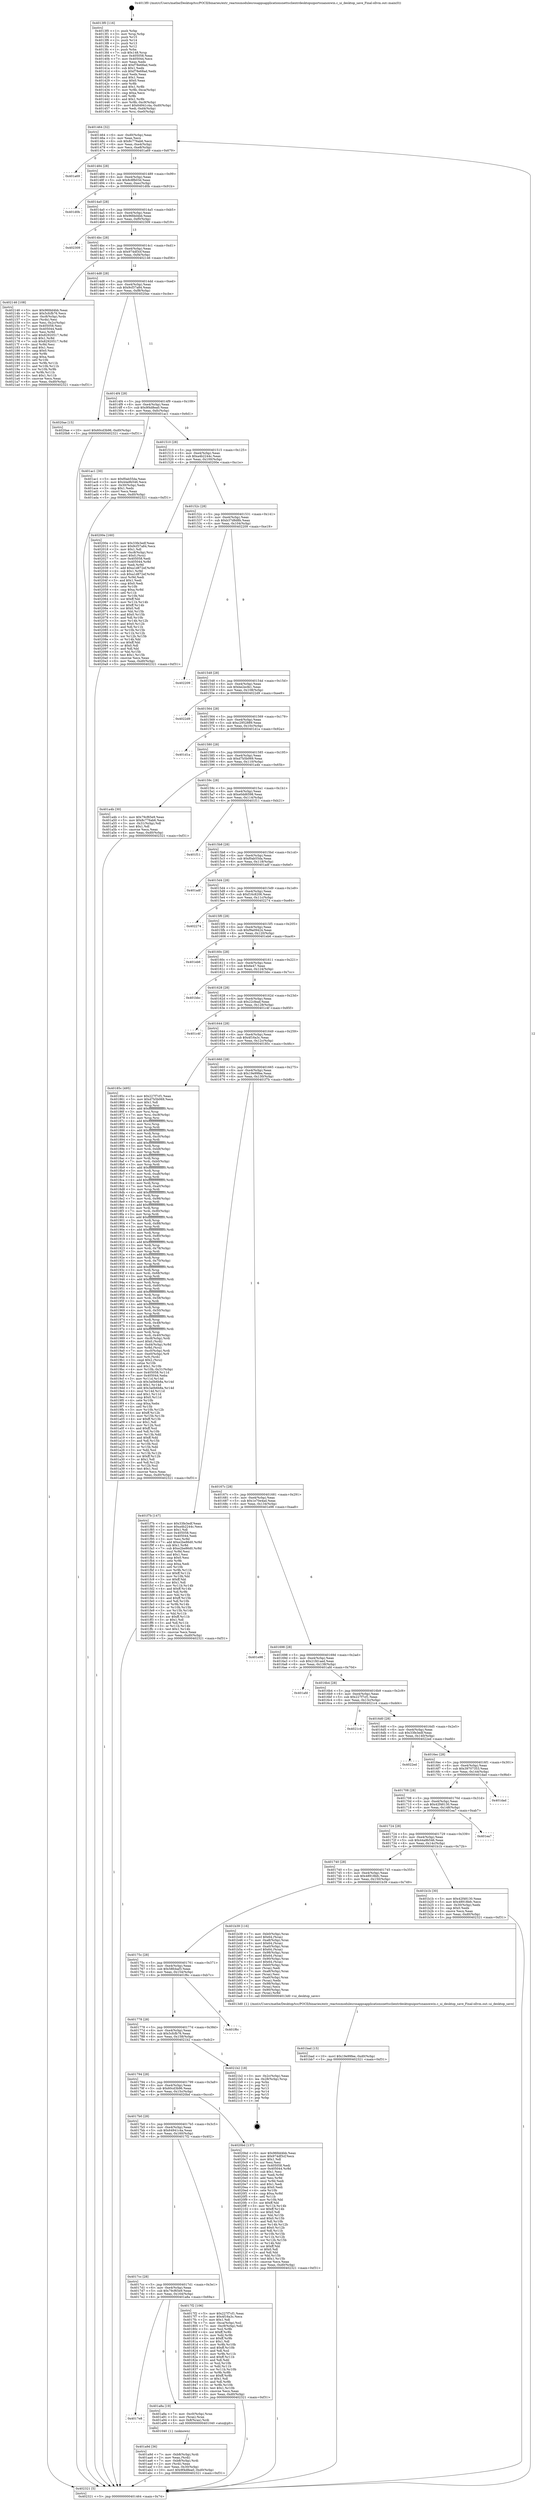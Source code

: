 digraph "0x4013f0" {
  label = "0x4013f0 (/mnt/c/Users/mathe/Desktop/tcc/POCII/binaries/extr_reactosmodulesrosappsapplicationsnettsclientrdesktopuiportsnanoxwin.c_ui_desktop_save_Final-ollvm.out::main(0))"
  labelloc = "t"
  node[shape=record]

  Entry [label="",width=0.3,height=0.3,shape=circle,fillcolor=black,style=filled]
  "0x401464" [label="{
     0x401464 [32]\l
     | [instrs]\l
     &nbsp;&nbsp;0x401464 \<+6\>: mov -0xd0(%rbp),%eax\l
     &nbsp;&nbsp;0x40146a \<+2\>: mov %eax,%ecx\l
     &nbsp;&nbsp;0x40146c \<+6\>: sub $0x8c776ab6,%ecx\l
     &nbsp;&nbsp;0x401472 \<+6\>: mov %eax,-0xe4(%rbp)\l
     &nbsp;&nbsp;0x401478 \<+6\>: mov %ecx,-0xe8(%rbp)\l
     &nbsp;&nbsp;0x40147e \<+6\>: je 0000000000401a69 \<main+0x679\>\l
  }"]
  "0x401a69" [label="{
     0x401a69\l
  }", style=dashed]
  "0x401484" [label="{
     0x401484 [28]\l
     | [instrs]\l
     &nbsp;&nbsp;0x401484 \<+5\>: jmp 0000000000401489 \<main+0x99\>\l
     &nbsp;&nbsp;0x401489 \<+6\>: mov -0xe4(%rbp),%eax\l
     &nbsp;&nbsp;0x40148f \<+5\>: sub $0x8c8fb03d,%eax\l
     &nbsp;&nbsp;0x401494 \<+6\>: mov %eax,-0xec(%rbp)\l
     &nbsp;&nbsp;0x40149a \<+6\>: je 0000000000401d0b \<main+0x91b\>\l
  }"]
  Exit [label="",width=0.3,height=0.3,shape=circle,fillcolor=black,style=filled,peripheries=2]
  "0x401d0b" [label="{
     0x401d0b\l
  }", style=dashed]
  "0x4014a0" [label="{
     0x4014a0 [28]\l
     | [instrs]\l
     &nbsp;&nbsp;0x4014a0 \<+5\>: jmp 00000000004014a5 \<main+0xb5\>\l
     &nbsp;&nbsp;0x4014a5 \<+6\>: mov -0xe4(%rbp),%eax\l
     &nbsp;&nbsp;0x4014ab \<+5\>: sub $0x96fdd4bb,%eax\l
     &nbsp;&nbsp;0x4014b0 \<+6\>: mov %eax,-0xf0(%rbp)\l
     &nbsp;&nbsp;0x4014b6 \<+6\>: je 0000000000402309 \<main+0xf19\>\l
  }"]
  "0x401bad" [label="{
     0x401bad [15]\l
     | [instrs]\l
     &nbsp;&nbsp;0x401bad \<+10\>: movl $0x19e99fee,-0xd0(%rbp)\l
     &nbsp;&nbsp;0x401bb7 \<+5\>: jmp 0000000000402321 \<main+0xf31\>\l
  }"]
  "0x402309" [label="{
     0x402309\l
  }", style=dashed]
  "0x4014bc" [label="{
     0x4014bc [28]\l
     | [instrs]\l
     &nbsp;&nbsp;0x4014bc \<+5\>: jmp 00000000004014c1 \<main+0xd1\>\l
     &nbsp;&nbsp;0x4014c1 \<+6\>: mov -0xe4(%rbp),%eax\l
     &nbsp;&nbsp;0x4014c7 \<+5\>: sub $0x974df3cf,%eax\l
     &nbsp;&nbsp;0x4014cc \<+6\>: mov %eax,-0xf4(%rbp)\l
     &nbsp;&nbsp;0x4014d2 \<+6\>: je 0000000000402146 \<main+0xd56\>\l
  }"]
  "0x401a9d" [label="{
     0x401a9d [36]\l
     | [instrs]\l
     &nbsp;&nbsp;0x401a9d \<+7\>: mov -0xb8(%rbp),%rdi\l
     &nbsp;&nbsp;0x401aa4 \<+2\>: mov %eax,(%rdi)\l
     &nbsp;&nbsp;0x401aa6 \<+7\>: mov -0xb8(%rbp),%rdi\l
     &nbsp;&nbsp;0x401aad \<+2\>: mov (%rdi),%eax\l
     &nbsp;&nbsp;0x401aaf \<+3\>: mov %eax,-0x30(%rbp)\l
     &nbsp;&nbsp;0x401ab2 \<+10\>: movl $0x9f4d8ea0,-0xd0(%rbp)\l
     &nbsp;&nbsp;0x401abc \<+5\>: jmp 0000000000402321 \<main+0xf31\>\l
  }"]
  "0x402146" [label="{
     0x402146 [108]\l
     | [instrs]\l
     &nbsp;&nbsp;0x402146 \<+5\>: mov $0x96fdd4bb,%eax\l
     &nbsp;&nbsp;0x40214b \<+5\>: mov $0x5cfcfb76,%ecx\l
     &nbsp;&nbsp;0x402150 \<+7\>: mov -0xc8(%rbp),%rdx\l
     &nbsp;&nbsp;0x402157 \<+2\>: mov (%rdx),%esi\l
     &nbsp;&nbsp;0x402159 \<+3\>: mov %esi,-0x2c(%rbp)\l
     &nbsp;&nbsp;0x40215c \<+7\>: mov 0x405058,%esi\l
     &nbsp;&nbsp;0x402163 \<+7\>: mov 0x405044,%edi\l
     &nbsp;&nbsp;0x40216a \<+3\>: mov %esi,%r8d\l
     &nbsp;&nbsp;0x40216d \<+7\>: add $0x82920517,%r8d\l
     &nbsp;&nbsp;0x402174 \<+4\>: sub $0x1,%r8d\l
     &nbsp;&nbsp;0x402178 \<+7\>: sub $0x82920517,%r8d\l
     &nbsp;&nbsp;0x40217f \<+4\>: imul %r8d,%esi\l
     &nbsp;&nbsp;0x402183 \<+3\>: and $0x1,%esi\l
     &nbsp;&nbsp;0x402186 \<+3\>: cmp $0x0,%esi\l
     &nbsp;&nbsp;0x402189 \<+4\>: sete %r9b\l
     &nbsp;&nbsp;0x40218d \<+3\>: cmp $0xa,%edi\l
     &nbsp;&nbsp;0x402190 \<+4\>: setl %r10b\l
     &nbsp;&nbsp;0x402194 \<+3\>: mov %r9b,%r11b\l
     &nbsp;&nbsp;0x402197 \<+3\>: and %r10b,%r11b\l
     &nbsp;&nbsp;0x40219a \<+3\>: xor %r10b,%r9b\l
     &nbsp;&nbsp;0x40219d \<+3\>: or %r9b,%r11b\l
     &nbsp;&nbsp;0x4021a0 \<+4\>: test $0x1,%r11b\l
     &nbsp;&nbsp;0x4021a4 \<+3\>: cmovne %ecx,%eax\l
     &nbsp;&nbsp;0x4021a7 \<+6\>: mov %eax,-0xd0(%rbp)\l
     &nbsp;&nbsp;0x4021ad \<+5\>: jmp 0000000000402321 \<main+0xf31\>\l
  }"]
  "0x4014d8" [label="{
     0x4014d8 [28]\l
     | [instrs]\l
     &nbsp;&nbsp;0x4014d8 \<+5\>: jmp 00000000004014dd \<main+0xed\>\l
     &nbsp;&nbsp;0x4014dd \<+6\>: mov -0xe4(%rbp),%eax\l
     &nbsp;&nbsp;0x4014e3 \<+5\>: sub $0x9cf37a84,%eax\l
     &nbsp;&nbsp;0x4014e8 \<+6\>: mov %eax,-0xf8(%rbp)\l
     &nbsp;&nbsp;0x4014ee \<+6\>: je 00000000004020ae \<main+0xcbe\>\l
  }"]
  "0x4017e8" [label="{
     0x4017e8\l
  }", style=dashed]
  "0x4020ae" [label="{
     0x4020ae [15]\l
     | [instrs]\l
     &nbsp;&nbsp;0x4020ae \<+10\>: movl $0x60cd3b96,-0xd0(%rbp)\l
     &nbsp;&nbsp;0x4020b8 \<+5\>: jmp 0000000000402321 \<main+0xf31\>\l
  }"]
  "0x4014f4" [label="{
     0x4014f4 [28]\l
     | [instrs]\l
     &nbsp;&nbsp;0x4014f4 \<+5\>: jmp 00000000004014f9 \<main+0x109\>\l
     &nbsp;&nbsp;0x4014f9 \<+6\>: mov -0xe4(%rbp),%eax\l
     &nbsp;&nbsp;0x4014ff \<+5\>: sub $0x9f4d8ea0,%eax\l
     &nbsp;&nbsp;0x401504 \<+6\>: mov %eax,-0xfc(%rbp)\l
     &nbsp;&nbsp;0x40150a \<+6\>: je 0000000000401ac1 \<main+0x6d1\>\l
  }"]
  "0x401a8a" [label="{
     0x401a8a [19]\l
     | [instrs]\l
     &nbsp;&nbsp;0x401a8a \<+7\>: mov -0xc0(%rbp),%rax\l
     &nbsp;&nbsp;0x401a91 \<+3\>: mov (%rax),%rax\l
     &nbsp;&nbsp;0x401a94 \<+4\>: mov 0x8(%rax),%rdi\l
     &nbsp;&nbsp;0x401a98 \<+5\>: call 0000000000401040 \<atoi@plt\>\l
     | [calls]\l
     &nbsp;&nbsp;0x401040 \{1\} (unknown)\l
  }"]
  "0x401ac1" [label="{
     0x401ac1 [30]\l
     | [instrs]\l
     &nbsp;&nbsp;0x401ac1 \<+5\>: mov $0xf0ab55da,%eax\l
     &nbsp;&nbsp;0x401ac6 \<+5\>: mov $0x44a9b546,%ecx\l
     &nbsp;&nbsp;0x401acb \<+3\>: mov -0x30(%rbp),%edx\l
     &nbsp;&nbsp;0x401ace \<+3\>: cmp $0x1,%edx\l
     &nbsp;&nbsp;0x401ad1 \<+3\>: cmovl %ecx,%eax\l
     &nbsp;&nbsp;0x401ad4 \<+6\>: mov %eax,-0xd0(%rbp)\l
     &nbsp;&nbsp;0x401ada \<+5\>: jmp 0000000000402321 \<main+0xf31\>\l
  }"]
  "0x401510" [label="{
     0x401510 [28]\l
     | [instrs]\l
     &nbsp;&nbsp;0x401510 \<+5\>: jmp 0000000000401515 \<main+0x125\>\l
     &nbsp;&nbsp;0x401515 \<+6\>: mov -0xe4(%rbp),%eax\l
     &nbsp;&nbsp;0x40151b \<+5\>: sub $0xa4b2244c,%eax\l
     &nbsp;&nbsp;0x401520 \<+6\>: mov %eax,-0x100(%rbp)\l
     &nbsp;&nbsp;0x401526 \<+6\>: je 000000000040200e \<main+0xc1e\>\l
  }"]
  "0x4013f0" [label="{
     0x4013f0 [116]\l
     | [instrs]\l
     &nbsp;&nbsp;0x4013f0 \<+1\>: push %rbp\l
     &nbsp;&nbsp;0x4013f1 \<+3\>: mov %rsp,%rbp\l
     &nbsp;&nbsp;0x4013f4 \<+2\>: push %r15\l
     &nbsp;&nbsp;0x4013f6 \<+2\>: push %r14\l
     &nbsp;&nbsp;0x4013f8 \<+2\>: push %r13\l
     &nbsp;&nbsp;0x4013fa \<+2\>: push %r12\l
     &nbsp;&nbsp;0x4013fc \<+1\>: push %rbx\l
     &nbsp;&nbsp;0x4013fd \<+7\>: sub $0x148,%rsp\l
     &nbsp;&nbsp;0x401404 \<+7\>: mov 0x405058,%eax\l
     &nbsp;&nbsp;0x40140b \<+7\>: mov 0x405044,%ecx\l
     &nbsp;&nbsp;0x401412 \<+2\>: mov %eax,%edx\l
     &nbsp;&nbsp;0x401414 \<+6\>: add $0xf78e68ad,%edx\l
     &nbsp;&nbsp;0x40141a \<+3\>: sub $0x1,%edx\l
     &nbsp;&nbsp;0x40141d \<+6\>: sub $0xf78e68ad,%edx\l
     &nbsp;&nbsp;0x401423 \<+3\>: imul %edx,%eax\l
     &nbsp;&nbsp;0x401426 \<+3\>: and $0x1,%eax\l
     &nbsp;&nbsp;0x401429 \<+3\>: cmp $0x0,%eax\l
     &nbsp;&nbsp;0x40142c \<+4\>: sete %r8b\l
     &nbsp;&nbsp;0x401430 \<+4\>: and $0x1,%r8b\l
     &nbsp;&nbsp;0x401434 \<+7\>: mov %r8b,-0xca(%rbp)\l
     &nbsp;&nbsp;0x40143b \<+3\>: cmp $0xa,%ecx\l
     &nbsp;&nbsp;0x40143e \<+4\>: setl %r8b\l
     &nbsp;&nbsp;0x401442 \<+4\>: and $0x1,%r8b\l
     &nbsp;&nbsp;0x401446 \<+7\>: mov %r8b,-0xc9(%rbp)\l
     &nbsp;&nbsp;0x40144d \<+10\>: movl $0x64941c4a,-0xd0(%rbp)\l
     &nbsp;&nbsp;0x401457 \<+6\>: mov %edi,-0xd4(%rbp)\l
     &nbsp;&nbsp;0x40145d \<+7\>: mov %rsi,-0xe0(%rbp)\l
  }"]
  "0x40200e" [label="{
     0x40200e [160]\l
     | [instrs]\l
     &nbsp;&nbsp;0x40200e \<+5\>: mov $0x33fe3edf,%eax\l
     &nbsp;&nbsp;0x402013 \<+5\>: mov $0x9cf37a84,%ecx\l
     &nbsp;&nbsp;0x402018 \<+2\>: mov $0x1,%dl\l
     &nbsp;&nbsp;0x40201a \<+7\>: mov -0xc8(%rbp),%rsi\l
     &nbsp;&nbsp;0x402021 \<+6\>: movl $0x0,(%rsi)\l
     &nbsp;&nbsp;0x402027 \<+7\>: mov 0x405058,%edi\l
     &nbsp;&nbsp;0x40202e \<+8\>: mov 0x405044,%r8d\l
     &nbsp;&nbsp;0x402036 \<+3\>: mov %edi,%r9d\l
     &nbsp;&nbsp;0x402039 \<+7\>: add $0xa1d872ef,%r9d\l
     &nbsp;&nbsp;0x402040 \<+4\>: sub $0x1,%r9d\l
     &nbsp;&nbsp;0x402044 \<+7\>: sub $0xa1d872ef,%r9d\l
     &nbsp;&nbsp;0x40204b \<+4\>: imul %r9d,%edi\l
     &nbsp;&nbsp;0x40204f \<+3\>: and $0x1,%edi\l
     &nbsp;&nbsp;0x402052 \<+3\>: cmp $0x0,%edi\l
     &nbsp;&nbsp;0x402055 \<+4\>: sete %r10b\l
     &nbsp;&nbsp;0x402059 \<+4\>: cmp $0xa,%r8d\l
     &nbsp;&nbsp;0x40205d \<+4\>: setl %r11b\l
     &nbsp;&nbsp;0x402061 \<+3\>: mov %r10b,%bl\l
     &nbsp;&nbsp;0x402064 \<+3\>: xor $0xff,%bl\l
     &nbsp;&nbsp;0x402067 \<+3\>: mov %r11b,%r14b\l
     &nbsp;&nbsp;0x40206a \<+4\>: xor $0xff,%r14b\l
     &nbsp;&nbsp;0x40206e \<+3\>: xor $0x0,%dl\l
     &nbsp;&nbsp;0x402071 \<+3\>: mov %bl,%r15b\l
     &nbsp;&nbsp;0x402074 \<+4\>: and $0x0,%r15b\l
     &nbsp;&nbsp;0x402078 \<+3\>: and %dl,%r10b\l
     &nbsp;&nbsp;0x40207b \<+3\>: mov %r14b,%r12b\l
     &nbsp;&nbsp;0x40207e \<+4\>: and $0x0,%r12b\l
     &nbsp;&nbsp;0x402082 \<+3\>: and %dl,%r11b\l
     &nbsp;&nbsp;0x402085 \<+3\>: or %r10b,%r15b\l
     &nbsp;&nbsp;0x402088 \<+3\>: or %r11b,%r12b\l
     &nbsp;&nbsp;0x40208b \<+3\>: xor %r12b,%r15b\l
     &nbsp;&nbsp;0x40208e \<+3\>: or %r14b,%bl\l
     &nbsp;&nbsp;0x402091 \<+3\>: xor $0xff,%bl\l
     &nbsp;&nbsp;0x402094 \<+3\>: or $0x0,%dl\l
     &nbsp;&nbsp;0x402097 \<+2\>: and %dl,%bl\l
     &nbsp;&nbsp;0x402099 \<+3\>: or %bl,%r15b\l
     &nbsp;&nbsp;0x40209c \<+4\>: test $0x1,%r15b\l
     &nbsp;&nbsp;0x4020a0 \<+3\>: cmovne %ecx,%eax\l
     &nbsp;&nbsp;0x4020a3 \<+6\>: mov %eax,-0xd0(%rbp)\l
     &nbsp;&nbsp;0x4020a9 \<+5\>: jmp 0000000000402321 \<main+0xf31\>\l
  }"]
  "0x40152c" [label="{
     0x40152c [28]\l
     | [instrs]\l
     &nbsp;&nbsp;0x40152c \<+5\>: jmp 0000000000401531 \<main+0x141\>\l
     &nbsp;&nbsp;0x401531 \<+6\>: mov -0xe4(%rbp),%eax\l
     &nbsp;&nbsp;0x401537 \<+5\>: sub $0xb37d8d8b,%eax\l
     &nbsp;&nbsp;0x40153c \<+6\>: mov %eax,-0x104(%rbp)\l
     &nbsp;&nbsp;0x401542 \<+6\>: je 0000000000402209 \<main+0xe19\>\l
  }"]
  "0x402321" [label="{
     0x402321 [5]\l
     | [instrs]\l
     &nbsp;&nbsp;0x402321 \<+5\>: jmp 0000000000401464 \<main+0x74\>\l
  }"]
  "0x402209" [label="{
     0x402209\l
  }", style=dashed]
  "0x401548" [label="{
     0x401548 [28]\l
     | [instrs]\l
     &nbsp;&nbsp;0x401548 \<+5\>: jmp 000000000040154d \<main+0x15d\>\l
     &nbsp;&nbsp;0x40154d \<+6\>: mov -0xe4(%rbp),%eax\l
     &nbsp;&nbsp;0x401553 \<+5\>: sub $0xbe2ecfe1,%eax\l
     &nbsp;&nbsp;0x401558 \<+6\>: mov %eax,-0x108(%rbp)\l
     &nbsp;&nbsp;0x40155e \<+6\>: je 00000000004022d9 \<main+0xee9\>\l
  }"]
  "0x4017cc" [label="{
     0x4017cc [28]\l
     | [instrs]\l
     &nbsp;&nbsp;0x4017cc \<+5\>: jmp 00000000004017d1 \<main+0x3e1\>\l
     &nbsp;&nbsp;0x4017d1 \<+6\>: mov -0xe4(%rbp),%eax\l
     &nbsp;&nbsp;0x4017d7 \<+5\>: sub $0x79cf65e9,%eax\l
     &nbsp;&nbsp;0x4017dc \<+6\>: mov %eax,-0x164(%rbp)\l
     &nbsp;&nbsp;0x4017e2 \<+6\>: je 0000000000401a8a \<main+0x69a\>\l
  }"]
  "0x4022d9" [label="{
     0x4022d9\l
  }", style=dashed]
  "0x401564" [label="{
     0x401564 [28]\l
     | [instrs]\l
     &nbsp;&nbsp;0x401564 \<+5\>: jmp 0000000000401569 \<main+0x179\>\l
     &nbsp;&nbsp;0x401569 \<+6\>: mov -0xe4(%rbp),%eax\l
     &nbsp;&nbsp;0x40156f \<+5\>: sub $0xc2952889,%eax\l
     &nbsp;&nbsp;0x401574 \<+6\>: mov %eax,-0x10c(%rbp)\l
     &nbsp;&nbsp;0x40157a \<+6\>: je 0000000000401d1a \<main+0x92a\>\l
  }"]
  "0x4017f2" [label="{
     0x4017f2 [106]\l
     | [instrs]\l
     &nbsp;&nbsp;0x4017f2 \<+5\>: mov $0x227f7cf1,%eax\l
     &nbsp;&nbsp;0x4017f7 \<+5\>: mov $0x4f16a3c,%ecx\l
     &nbsp;&nbsp;0x4017fc \<+2\>: mov $0x1,%dl\l
     &nbsp;&nbsp;0x4017fe \<+7\>: mov -0xca(%rbp),%sil\l
     &nbsp;&nbsp;0x401805 \<+7\>: mov -0xc9(%rbp),%dil\l
     &nbsp;&nbsp;0x40180c \<+3\>: mov %sil,%r8b\l
     &nbsp;&nbsp;0x40180f \<+4\>: xor $0xff,%r8b\l
     &nbsp;&nbsp;0x401813 \<+3\>: mov %dil,%r9b\l
     &nbsp;&nbsp;0x401816 \<+4\>: xor $0xff,%r9b\l
     &nbsp;&nbsp;0x40181a \<+3\>: xor $0x1,%dl\l
     &nbsp;&nbsp;0x40181d \<+3\>: mov %r8b,%r10b\l
     &nbsp;&nbsp;0x401820 \<+4\>: and $0xff,%r10b\l
     &nbsp;&nbsp;0x401824 \<+3\>: and %dl,%sil\l
     &nbsp;&nbsp;0x401827 \<+3\>: mov %r9b,%r11b\l
     &nbsp;&nbsp;0x40182a \<+4\>: and $0xff,%r11b\l
     &nbsp;&nbsp;0x40182e \<+3\>: and %dl,%dil\l
     &nbsp;&nbsp;0x401831 \<+3\>: or %sil,%r10b\l
     &nbsp;&nbsp;0x401834 \<+3\>: or %dil,%r11b\l
     &nbsp;&nbsp;0x401837 \<+3\>: xor %r11b,%r10b\l
     &nbsp;&nbsp;0x40183a \<+3\>: or %r9b,%r8b\l
     &nbsp;&nbsp;0x40183d \<+4\>: xor $0xff,%r8b\l
     &nbsp;&nbsp;0x401841 \<+3\>: or $0x1,%dl\l
     &nbsp;&nbsp;0x401844 \<+3\>: and %dl,%r8b\l
     &nbsp;&nbsp;0x401847 \<+3\>: or %r8b,%r10b\l
     &nbsp;&nbsp;0x40184a \<+4\>: test $0x1,%r10b\l
     &nbsp;&nbsp;0x40184e \<+3\>: cmovne %ecx,%eax\l
     &nbsp;&nbsp;0x401851 \<+6\>: mov %eax,-0xd0(%rbp)\l
     &nbsp;&nbsp;0x401857 \<+5\>: jmp 0000000000402321 \<main+0xf31\>\l
  }"]
  "0x401d1a" [label="{
     0x401d1a\l
  }", style=dashed]
  "0x401580" [label="{
     0x401580 [28]\l
     | [instrs]\l
     &nbsp;&nbsp;0x401580 \<+5\>: jmp 0000000000401585 \<main+0x195\>\l
     &nbsp;&nbsp;0x401585 \<+6\>: mov -0xe4(%rbp),%eax\l
     &nbsp;&nbsp;0x40158b \<+5\>: sub $0xd7b5b069,%eax\l
     &nbsp;&nbsp;0x401590 \<+6\>: mov %eax,-0x110(%rbp)\l
     &nbsp;&nbsp;0x401596 \<+6\>: je 0000000000401a4b \<main+0x65b\>\l
  }"]
  "0x4017b0" [label="{
     0x4017b0 [28]\l
     | [instrs]\l
     &nbsp;&nbsp;0x4017b0 \<+5\>: jmp 00000000004017b5 \<main+0x3c5\>\l
     &nbsp;&nbsp;0x4017b5 \<+6\>: mov -0xe4(%rbp),%eax\l
     &nbsp;&nbsp;0x4017bb \<+5\>: sub $0x64941c4a,%eax\l
     &nbsp;&nbsp;0x4017c0 \<+6\>: mov %eax,-0x160(%rbp)\l
     &nbsp;&nbsp;0x4017c6 \<+6\>: je 00000000004017f2 \<main+0x402\>\l
  }"]
  "0x401a4b" [label="{
     0x401a4b [30]\l
     | [instrs]\l
     &nbsp;&nbsp;0x401a4b \<+5\>: mov $0x79cf65e9,%eax\l
     &nbsp;&nbsp;0x401a50 \<+5\>: mov $0x8c776ab6,%ecx\l
     &nbsp;&nbsp;0x401a55 \<+3\>: mov -0x31(%rbp),%dl\l
     &nbsp;&nbsp;0x401a58 \<+3\>: test $0x1,%dl\l
     &nbsp;&nbsp;0x401a5b \<+3\>: cmovne %ecx,%eax\l
     &nbsp;&nbsp;0x401a5e \<+6\>: mov %eax,-0xd0(%rbp)\l
     &nbsp;&nbsp;0x401a64 \<+5\>: jmp 0000000000402321 \<main+0xf31\>\l
  }"]
  "0x40159c" [label="{
     0x40159c [28]\l
     | [instrs]\l
     &nbsp;&nbsp;0x40159c \<+5\>: jmp 00000000004015a1 \<main+0x1b1\>\l
     &nbsp;&nbsp;0x4015a1 \<+6\>: mov -0xe4(%rbp),%eax\l
     &nbsp;&nbsp;0x4015a7 \<+5\>: sub $0xe0dd6598,%eax\l
     &nbsp;&nbsp;0x4015ac \<+6\>: mov %eax,-0x114(%rbp)\l
     &nbsp;&nbsp;0x4015b2 \<+6\>: je 0000000000401f11 \<main+0xb21\>\l
  }"]
  "0x4020bd" [label="{
     0x4020bd [137]\l
     | [instrs]\l
     &nbsp;&nbsp;0x4020bd \<+5\>: mov $0x96fdd4bb,%eax\l
     &nbsp;&nbsp;0x4020c2 \<+5\>: mov $0x974df3cf,%ecx\l
     &nbsp;&nbsp;0x4020c7 \<+2\>: mov $0x1,%dl\l
     &nbsp;&nbsp;0x4020c9 \<+2\>: xor %esi,%esi\l
     &nbsp;&nbsp;0x4020cb \<+7\>: mov 0x405058,%edi\l
     &nbsp;&nbsp;0x4020d2 \<+8\>: mov 0x405044,%r8d\l
     &nbsp;&nbsp;0x4020da \<+3\>: sub $0x1,%esi\l
     &nbsp;&nbsp;0x4020dd \<+3\>: mov %edi,%r9d\l
     &nbsp;&nbsp;0x4020e0 \<+3\>: add %esi,%r9d\l
     &nbsp;&nbsp;0x4020e3 \<+4\>: imul %r9d,%edi\l
     &nbsp;&nbsp;0x4020e7 \<+3\>: and $0x1,%edi\l
     &nbsp;&nbsp;0x4020ea \<+3\>: cmp $0x0,%edi\l
     &nbsp;&nbsp;0x4020ed \<+4\>: sete %r10b\l
     &nbsp;&nbsp;0x4020f1 \<+4\>: cmp $0xa,%r8d\l
     &nbsp;&nbsp;0x4020f5 \<+4\>: setl %r11b\l
     &nbsp;&nbsp;0x4020f9 \<+3\>: mov %r10b,%bl\l
     &nbsp;&nbsp;0x4020fc \<+3\>: xor $0xff,%bl\l
     &nbsp;&nbsp;0x4020ff \<+3\>: mov %r11b,%r14b\l
     &nbsp;&nbsp;0x402102 \<+4\>: xor $0xff,%r14b\l
     &nbsp;&nbsp;0x402106 \<+3\>: xor $0x0,%dl\l
     &nbsp;&nbsp;0x402109 \<+3\>: mov %bl,%r15b\l
     &nbsp;&nbsp;0x40210c \<+4\>: and $0x0,%r15b\l
     &nbsp;&nbsp;0x402110 \<+3\>: and %dl,%r10b\l
     &nbsp;&nbsp;0x402113 \<+3\>: mov %r14b,%r12b\l
     &nbsp;&nbsp;0x402116 \<+4\>: and $0x0,%r12b\l
     &nbsp;&nbsp;0x40211a \<+3\>: and %dl,%r11b\l
     &nbsp;&nbsp;0x40211d \<+3\>: or %r10b,%r15b\l
     &nbsp;&nbsp;0x402120 \<+3\>: or %r11b,%r12b\l
     &nbsp;&nbsp;0x402123 \<+3\>: xor %r12b,%r15b\l
     &nbsp;&nbsp;0x402126 \<+3\>: or %r14b,%bl\l
     &nbsp;&nbsp;0x402129 \<+3\>: xor $0xff,%bl\l
     &nbsp;&nbsp;0x40212c \<+3\>: or $0x0,%dl\l
     &nbsp;&nbsp;0x40212f \<+2\>: and %dl,%bl\l
     &nbsp;&nbsp;0x402131 \<+3\>: or %bl,%r15b\l
     &nbsp;&nbsp;0x402134 \<+4\>: test $0x1,%r15b\l
     &nbsp;&nbsp;0x402138 \<+3\>: cmovne %ecx,%eax\l
     &nbsp;&nbsp;0x40213b \<+6\>: mov %eax,-0xd0(%rbp)\l
     &nbsp;&nbsp;0x402141 \<+5\>: jmp 0000000000402321 \<main+0xf31\>\l
  }"]
  "0x401f11" [label="{
     0x401f11\l
  }", style=dashed]
  "0x4015b8" [label="{
     0x4015b8 [28]\l
     | [instrs]\l
     &nbsp;&nbsp;0x4015b8 \<+5\>: jmp 00000000004015bd \<main+0x1cd\>\l
     &nbsp;&nbsp;0x4015bd \<+6\>: mov -0xe4(%rbp),%eax\l
     &nbsp;&nbsp;0x4015c3 \<+5\>: sub $0xf0ab55da,%eax\l
     &nbsp;&nbsp;0x4015c8 \<+6\>: mov %eax,-0x118(%rbp)\l
     &nbsp;&nbsp;0x4015ce \<+6\>: je 0000000000401adf \<main+0x6ef\>\l
  }"]
  "0x401794" [label="{
     0x401794 [28]\l
     | [instrs]\l
     &nbsp;&nbsp;0x401794 \<+5\>: jmp 0000000000401799 \<main+0x3a9\>\l
     &nbsp;&nbsp;0x401799 \<+6\>: mov -0xe4(%rbp),%eax\l
     &nbsp;&nbsp;0x40179f \<+5\>: sub $0x60cd3b96,%eax\l
     &nbsp;&nbsp;0x4017a4 \<+6\>: mov %eax,-0x15c(%rbp)\l
     &nbsp;&nbsp;0x4017aa \<+6\>: je 00000000004020bd \<main+0xccd\>\l
  }"]
  "0x401adf" [label="{
     0x401adf\l
  }", style=dashed]
  "0x4015d4" [label="{
     0x4015d4 [28]\l
     | [instrs]\l
     &nbsp;&nbsp;0x4015d4 \<+5\>: jmp 00000000004015d9 \<main+0x1e9\>\l
     &nbsp;&nbsp;0x4015d9 \<+6\>: mov -0xe4(%rbp),%eax\l
     &nbsp;&nbsp;0x4015df \<+5\>: sub $0xf16c8206,%eax\l
     &nbsp;&nbsp;0x4015e4 \<+6\>: mov %eax,-0x11c(%rbp)\l
     &nbsp;&nbsp;0x4015ea \<+6\>: je 0000000000402274 \<main+0xe84\>\l
  }"]
  "0x4021b2" [label="{
     0x4021b2 [18]\l
     | [instrs]\l
     &nbsp;&nbsp;0x4021b2 \<+3\>: mov -0x2c(%rbp),%eax\l
     &nbsp;&nbsp;0x4021b5 \<+4\>: lea -0x28(%rbp),%rsp\l
     &nbsp;&nbsp;0x4021b9 \<+1\>: pop %rbx\l
     &nbsp;&nbsp;0x4021ba \<+2\>: pop %r12\l
     &nbsp;&nbsp;0x4021bc \<+2\>: pop %r13\l
     &nbsp;&nbsp;0x4021be \<+2\>: pop %r14\l
     &nbsp;&nbsp;0x4021c0 \<+2\>: pop %r15\l
     &nbsp;&nbsp;0x4021c2 \<+1\>: pop %rbp\l
     &nbsp;&nbsp;0x4021c3 \<+1\>: ret\l
  }"]
  "0x402274" [label="{
     0x402274\l
  }", style=dashed]
  "0x4015f0" [label="{
     0x4015f0 [28]\l
     | [instrs]\l
     &nbsp;&nbsp;0x4015f0 \<+5\>: jmp 00000000004015f5 \<main+0x205\>\l
     &nbsp;&nbsp;0x4015f5 \<+6\>: mov -0xe4(%rbp),%eax\l
     &nbsp;&nbsp;0x4015fb \<+5\>: sub $0xf9a09424,%eax\l
     &nbsp;&nbsp;0x401600 \<+6\>: mov %eax,-0x120(%rbp)\l
     &nbsp;&nbsp;0x401606 \<+6\>: je 0000000000401eb6 \<main+0xac6\>\l
  }"]
  "0x401778" [label="{
     0x401778 [28]\l
     | [instrs]\l
     &nbsp;&nbsp;0x401778 \<+5\>: jmp 000000000040177d \<main+0x38d\>\l
     &nbsp;&nbsp;0x40177d \<+6\>: mov -0xe4(%rbp),%eax\l
     &nbsp;&nbsp;0x401783 \<+5\>: sub $0x5cfcfb76,%eax\l
     &nbsp;&nbsp;0x401788 \<+6\>: mov %eax,-0x158(%rbp)\l
     &nbsp;&nbsp;0x40178e \<+6\>: je 00000000004021b2 \<main+0xdc2\>\l
  }"]
  "0x401eb6" [label="{
     0x401eb6\l
  }", style=dashed]
  "0x40160c" [label="{
     0x40160c [28]\l
     | [instrs]\l
     &nbsp;&nbsp;0x40160c \<+5\>: jmp 0000000000401611 \<main+0x221\>\l
     &nbsp;&nbsp;0x401611 \<+6\>: mov -0xe4(%rbp),%eax\l
     &nbsp;&nbsp;0x401617 \<+5\>: sub $0x6e47,%eax\l
     &nbsp;&nbsp;0x40161c \<+6\>: mov %eax,-0x124(%rbp)\l
     &nbsp;&nbsp;0x401622 \<+6\>: je 0000000000401bbc \<main+0x7cc\>\l
  }"]
  "0x401f6c" [label="{
     0x401f6c\l
  }", style=dashed]
  "0x401bbc" [label="{
     0x401bbc\l
  }", style=dashed]
  "0x401628" [label="{
     0x401628 [28]\l
     | [instrs]\l
     &nbsp;&nbsp;0x401628 \<+5\>: jmp 000000000040162d \<main+0x23d\>\l
     &nbsp;&nbsp;0x40162d \<+6\>: mov -0xe4(%rbp),%eax\l
     &nbsp;&nbsp;0x401633 \<+5\>: sub $0x22cfead,%eax\l
     &nbsp;&nbsp;0x401638 \<+6\>: mov %eax,-0x128(%rbp)\l
     &nbsp;&nbsp;0x40163e \<+6\>: je 0000000000401c4f \<main+0x85f\>\l
  }"]
  "0x40175c" [label="{
     0x40175c [28]\l
     | [instrs]\l
     &nbsp;&nbsp;0x40175c \<+5\>: jmp 0000000000401761 \<main+0x371\>\l
     &nbsp;&nbsp;0x401761 \<+6\>: mov -0xe4(%rbp),%eax\l
     &nbsp;&nbsp;0x401767 \<+5\>: sub $0x58fcbaf3,%eax\l
     &nbsp;&nbsp;0x40176c \<+6\>: mov %eax,-0x154(%rbp)\l
     &nbsp;&nbsp;0x401772 \<+6\>: je 0000000000401f6c \<main+0xb7c\>\l
  }"]
  "0x401c4f" [label="{
     0x401c4f\l
  }", style=dashed]
  "0x401644" [label="{
     0x401644 [28]\l
     | [instrs]\l
     &nbsp;&nbsp;0x401644 \<+5\>: jmp 0000000000401649 \<main+0x259\>\l
     &nbsp;&nbsp;0x401649 \<+6\>: mov -0xe4(%rbp),%eax\l
     &nbsp;&nbsp;0x40164f \<+5\>: sub $0x4f16a3c,%eax\l
     &nbsp;&nbsp;0x401654 \<+6\>: mov %eax,-0x12c(%rbp)\l
     &nbsp;&nbsp;0x40165a \<+6\>: je 000000000040185c \<main+0x46c\>\l
  }"]
  "0x401b39" [label="{
     0x401b39 [116]\l
     | [instrs]\l
     &nbsp;&nbsp;0x401b39 \<+7\>: mov -0xb0(%rbp),%rax\l
     &nbsp;&nbsp;0x401b40 \<+6\>: movl $0x64,(%rax)\l
     &nbsp;&nbsp;0x401b46 \<+7\>: mov -0xa8(%rbp),%rax\l
     &nbsp;&nbsp;0x401b4d \<+6\>: movl $0x64,(%rax)\l
     &nbsp;&nbsp;0x401b53 \<+7\>: mov -0xa0(%rbp),%rax\l
     &nbsp;&nbsp;0x401b5a \<+6\>: movl $0x64,(%rax)\l
     &nbsp;&nbsp;0x401b60 \<+7\>: mov -0x98(%rbp),%rax\l
     &nbsp;&nbsp;0x401b67 \<+6\>: movl $0x64,(%rax)\l
     &nbsp;&nbsp;0x401b6d \<+7\>: mov -0x90(%rbp),%rax\l
     &nbsp;&nbsp;0x401b74 \<+6\>: movl $0x64,(%rax)\l
     &nbsp;&nbsp;0x401b7a \<+7\>: mov -0xb0(%rbp),%rax\l
     &nbsp;&nbsp;0x401b81 \<+2\>: mov (%rax),%edi\l
     &nbsp;&nbsp;0x401b83 \<+7\>: mov -0xa8(%rbp),%rax\l
     &nbsp;&nbsp;0x401b8a \<+2\>: mov (%rax),%esi\l
     &nbsp;&nbsp;0x401b8c \<+7\>: mov -0xa0(%rbp),%rax\l
     &nbsp;&nbsp;0x401b93 \<+2\>: mov (%rax),%edx\l
     &nbsp;&nbsp;0x401b95 \<+7\>: mov -0x98(%rbp),%rax\l
     &nbsp;&nbsp;0x401b9c \<+2\>: mov (%rax),%ecx\l
     &nbsp;&nbsp;0x401b9e \<+7\>: mov -0x90(%rbp),%rax\l
     &nbsp;&nbsp;0x401ba5 \<+3\>: mov (%rax),%r8d\l
     &nbsp;&nbsp;0x401ba8 \<+5\>: call 00000000004013d0 \<ui_desktop_save\>\l
     | [calls]\l
     &nbsp;&nbsp;0x4013d0 \{1\} (/mnt/c/Users/mathe/Desktop/tcc/POCII/binaries/extr_reactosmodulesrosappsapplicationsnettsclientrdesktopuiportsnanoxwin.c_ui_desktop_save_Final-ollvm.out::ui_desktop_save)\l
  }"]
  "0x40185c" [label="{
     0x40185c [495]\l
     | [instrs]\l
     &nbsp;&nbsp;0x40185c \<+5\>: mov $0x227f7cf1,%eax\l
     &nbsp;&nbsp;0x401861 \<+5\>: mov $0xd7b5b069,%ecx\l
     &nbsp;&nbsp;0x401866 \<+2\>: mov $0x1,%dl\l
     &nbsp;&nbsp;0x401868 \<+3\>: mov %rsp,%rsi\l
     &nbsp;&nbsp;0x40186b \<+4\>: add $0xfffffffffffffff0,%rsi\l
     &nbsp;&nbsp;0x40186f \<+3\>: mov %rsi,%rsp\l
     &nbsp;&nbsp;0x401872 \<+7\>: mov %rsi,-0xc8(%rbp)\l
     &nbsp;&nbsp;0x401879 \<+3\>: mov %rsp,%rsi\l
     &nbsp;&nbsp;0x40187c \<+4\>: add $0xfffffffffffffff0,%rsi\l
     &nbsp;&nbsp;0x401880 \<+3\>: mov %rsi,%rsp\l
     &nbsp;&nbsp;0x401883 \<+3\>: mov %rsp,%rdi\l
     &nbsp;&nbsp;0x401886 \<+4\>: add $0xfffffffffffffff0,%rdi\l
     &nbsp;&nbsp;0x40188a \<+3\>: mov %rdi,%rsp\l
     &nbsp;&nbsp;0x40188d \<+7\>: mov %rdi,-0xc0(%rbp)\l
     &nbsp;&nbsp;0x401894 \<+3\>: mov %rsp,%rdi\l
     &nbsp;&nbsp;0x401897 \<+4\>: add $0xfffffffffffffff0,%rdi\l
     &nbsp;&nbsp;0x40189b \<+3\>: mov %rdi,%rsp\l
     &nbsp;&nbsp;0x40189e \<+7\>: mov %rdi,-0xb8(%rbp)\l
     &nbsp;&nbsp;0x4018a5 \<+3\>: mov %rsp,%rdi\l
     &nbsp;&nbsp;0x4018a8 \<+4\>: add $0xfffffffffffffff0,%rdi\l
     &nbsp;&nbsp;0x4018ac \<+3\>: mov %rdi,%rsp\l
     &nbsp;&nbsp;0x4018af \<+7\>: mov %rdi,-0xb0(%rbp)\l
     &nbsp;&nbsp;0x4018b6 \<+3\>: mov %rsp,%rdi\l
     &nbsp;&nbsp;0x4018b9 \<+4\>: add $0xfffffffffffffff0,%rdi\l
     &nbsp;&nbsp;0x4018bd \<+3\>: mov %rdi,%rsp\l
     &nbsp;&nbsp;0x4018c0 \<+7\>: mov %rdi,-0xa8(%rbp)\l
     &nbsp;&nbsp;0x4018c7 \<+3\>: mov %rsp,%rdi\l
     &nbsp;&nbsp;0x4018ca \<+4\>: add $0xfffffffffffffff0,%rdi\l
     &nbsp;&nbsp;0x4018ce \<+3\>: mov %rdi,%rsp\l
     &nbsp;&nbsp;0x4018d1 \<+7\>: mov %rdi,-0xa0(%rbp)\l
     &nbsp;&nbsp;0x4018d8 \<+3\>: mov %rsp,%rdi\l
     &nbsp;&nbsp;0x4018db \<+4\>: add $0xfffffffffffffff0,%rdi\l
     &nbsp;&nbsp;0x4018df \<+3\>: mov %rdi,%rsp\l
     &nbsp;&nbsp;0x4018e2 \<+7\>: mov %rdi,-0x98(%rbp)\l
     &nbsp;&nbsp;0x4018e9 \<+3\>: mov %rsp,%rdi\l
     &nbsp;&nbsp;0x4018ec \<+4\>: add $0xfffffffffffffff0,%rdi\l
     &nbsp;&nbsp;0x4018f0 \<+3\>: mov %rdi,%rsp\l
     &nbsp;&nbsp;0x4018f3 \<+7\>: mov %rdi,-0x90(%rbp)\l
     &nbsp;&nbsp;0x4018fa \<+3\>: mov %rsp,%rdi\l
     &nbsp;&nbsp;0x4018fd \<+4\>: add $0xfffffffffffffff0,%rdi\l
     &nbsp;&nbsp;0x401901 \<+3\>: mov %rdi,%rsp\l
     &nbsp;&nbsp;0x401904 \<+7\>: mov %rdi,-0x88(%rbp)\l
     &nbsp;&nbsp;0x40190b \<+3\>: mov %rsp,%rdi\l
     &nbsp;&nbsp;0x40190e \<+4\>: add $0xfffffffffffffff0,%rdi\l
     &nbsp;&nbsp;0x401912 \<+3\>: mov %rdi,%rsp\l
     &nbsp;&nbsp;0x401915 \<+4\>: mov %rdi,-0x80(%rbp)\l
     &nbsp;&nbsp;0x401919 \<+3\>: mov %rsp,%rdi\l
     &nbsp;&nbsp;0x40191c \<+4\>: add $0xfffffffffffffff0,%rdi\l
     &nbsp;&nbsp;0x401920 \<+3\>: mov %rdi,%rsp\l
     &nbsp;&nbsp;0x401923 \<+4\>: mov %rdi,-0x78(%rbp)\l
     &nbsp;&nbsp;0x401927 \<+3\>: mov %rsp,%rdi\l
     &nbsp;&nbsp;0x40192a \<+4\>: add $0xfffffffffffffff0,%rdi\l
     &nbsp;&nbsp;0x40192e \<+3\>: mov %rdi,%rsp\l
     &nbsp;&nbsp;0x401931 \<+4\>: mov %rdi,-0x70(%rbp)\l
     &nbsp;&nbsp;0x401935 \<+3\>: mov %rsp,%rdi\l
     &nbsp;&nbsp;0x401938 \<+4\>: add $0xfffffffffffffff0,%rdi\l
     &nbsp;&nbsp;0x40193c \<+3\>: mov %rdi,%rsp\l
     &nbsp;&nbsp;0x40193f \<+4\>: mov %rdi,-0x68(%rbp)\l
     &nbsp;&nbsp;0x401943 \<+3\>: mov %rsp,%rdi\l
     &nbsp;&nbsp;0x401946 \<+4\>: add $0xfffffffffffffff0,%rdi\l
     &nbsp;&nbsp;0x40194a \<+3\>: mov %rdi,%rsp\l
     &nbsp;&nbsp;0x40194d \<+4\>: mov %rdi,-0x60(%rbp)\l
     &nbsp;&nbsp;0x401951 \<+3\>: mov %rsp,%rdi\l
     &nbsp;&nbsp;0x401954 \<+4\>: add $0xfffffffffffffff0,%rdi\l
     &nbsp;&nbsp;0x401958 \<+3\>: mov %rdi,%rsp\l
     &nbsp;&nbsp;0x40195b \<+4\>: mov %rdi,-0x58(%rbp)\l
     &nbsp;&nbsp;0x40195f \<+3\>: mov %rsp,%rdi\l
     &nbsp;&nbsp;0x401962 \<+4\>: add $0xfffffffffffffff0,%rdi\l
     &nbsp;&nbsp;0x401966 \<+3\>: mov %rdi,%rsp\l
     &nbsp;&nbsp;0x401969 \<+4\>: mov %rdi,-0x50(%rbp)\l
     &nbsp;&nbsp;0x40196d \<+3\>: mov %rsp,%rdi\l
     &nbsp;&nbsp;0x401970 \<+4\>: add $0xfffffffffffffff0,%rdi\l
     &nbsp;&nbsp;0x401974 \<+3\>: mov %rdi,%rsp\l
     &nbsp;&nbsp;0x401977 \<+4\>: mov %rdi,-0x48(%rbp)\l
     &nbsp;&nbsp;0x40197b \<+3\>: mov %rsp,%rdi\l
     &nbsp;&nbsp;0x40197e \<+4\>: add $0xfffffffffffffff0,%rdi\l
     &nbsp;&nbsp;0x401982 \<+3\>: mov %rdi,%rsp\l
     &nbsp;&nbsp;0x401985 \<+4\>: mov %rdi,-0x40(%rbp)\l
     &nbsp;&nbsp;0x401989 \<+7\>: mov -0xc8(%rbp),%rdi\l
     &nbsp;&nbsp;0x401990 \<+6\>: movl $0x0,(%rdi)\l
     &nbsp;&nbsp;0x401996 \<+7\>: mov -0xd4(%rbp),%r8d\l
     &nbsp;&nbsp;0x40199d \<+3\>: mov %r8d,(%rsi)\l
     &nbsp;&nbsp;0x4019a0 \<+7\>: mov -0xc0(%rbp),%rdi\l
     &nbsp;&nbsp;0x4019a7 \<+7\>: mov -0xe0(%rbp),%r9\l
     &nbsp;&nbsp;0x4019ae \<+3\>: mov %r9,(%rdi)\l
     &nbsp;&nbsp;0x4019b1 \<+3\>: cmpl $0x2,(%rsi)\l
     &nbsp;&nbsp;0x4019b4 \<+4\>: setne %r10b\l
     &nbsp;&nbsp;0x4019b8 \<+4\>: and $0x1,%r10b\l
     &nbsp;&nbsp;0x4019bc \<+4\>: mov %r10b,-0x31(%rbp)\l
     &nbsp;&nbsp;0x4019c0 \<+8\>: mov 0x405058,%r11d\l
     &nbsp;&nbsp;0x4019c8 \<+7\>: mov 0x405044,%ebx\l
     &nbsp;&nbsp;0x4019cf \<+3\>: mov %r11d,%r14d\l
     &nbsp;&nbsp;0x4019d2 \<+7\>: sub $0x3a0b6b8a,%r14d\l
     &nbsp;&nbsp;0x4019d9 \<+4\>: sub $0x1,%r14d\l
     &nbsp;&nbsp;0x4019dd \<+7\>: add $0x3a0b6b8a,%r14d\l
     &nbsp;&nbsp;0x4019e4 \<+4\>: imul %r14d,%r11d\l
     &nbsp;&nbsp;0x4019e8 \<+4\>: and $0x1,%r11d\l
     &nbsp;&nbsp;0x4019ec \<+4\>: cmp $0x0,%r11d\l
     &nbsp;&nbsp;0x4019f0 \<+4\>: sete %r10b\l
     &nbsp;&nbsp;0x4019f4 \<+3\>: cmp $0xa,%ebx\l
     &nbsp;&nbsp;0x4019f7 \<+4\>: setl %r15b\l
     &nbsp;&nbsp;0x4019fb \<+3\>: mov %r10b,%r12b\l
     &nbsp;&nbsp;0x4019fe \<+4\>: xor $0xff,%r12b\l
     &nbsp;&nbsp;0x401a02 \<+3\>: mov %r15b,%r13b\l
     &nbsp;&nbsp;0x401a05 \<+4\>: xor $0xff,%r13b\l
     &nbsp;&nbsp;0x401a09 \<+3\>: xor $0x1,%dl\l
     &nbsp;&nbsp;0x401a0c \<+3\>: mov %r12b,%sil\l
     &nbsp;&nbsp;0x401a0f \<+4\>: and $0xff,%sil\l
     &nbsp;&nbsp;0x401a13 \<+3\>: and %dl,%r10b\l
     &nbsp;&nbsp;0x401a16 \<+3\>: mov %r13b,%dil\l
     &nbsp;&nbsp;0x401a19 \<+4\>: and $0xff,%dil\l
     &nbsp;&nbsp;0x401a1d \<+3\>: and %dl,%r15b\l
     &nbsp;&nbsp;0x401a20 \<+3\>: or %r10b,%sil\l
     &nbsp;&nbsp;0x401a23 \<+3\>: or %r15b,%dil\l
     &nbsp;&nbsp;0x401a26 \<+3\>: xor %dil,%sil\l
     &nbsp;&nbsp;0x401a29 \<+3\>: or %r13b,%r12b\l
     &nbsp;&nbsp;0x401a2c \<+4\>: xor $0xff,%r12b\l
     &nbsp;&nbsp;0x401a30 \<+3\>: or $0x1,%dl\l
     &nbsp;&nbsp;0x401a33 \<+3\>: and %dl,%r12b\l
     &nbsp;&nbsp;0x401a36 \<+3\>: or %r12b,%sil\l
     &nbsp;&nbsp;0x401a39 \<+4\>: test $0x1,%sil\l
     &nbsp;&nbsp;0x401a3d \<+3\>: cmovne %ecx,%eax\l
     &nbsp;&nbsp;0x401a40 \<+6\>: mov %eax,-0xd0(%rbp)\l
     &nbsp;&nbsp;0x401a46 \<+5\>: jmp 0000000000402321 \<main+0xf31\>\l
  }"]
  "0x401660" [label="{
     0x401660 [28]\l
     | [instrs]\l
     &nbsp;&nbsp;0x401660 \<+5\>: jmp 0000000000401665 \<main+0x275\>\l
     &nbsp;&nbsp;0x401665 \<+6\>: mov -0xe4(%rbp),%eax\l
     &nbsp;&nbsp;0x40166b \<+5\>: sub $0x19e99fee,%eax\l
     &nbsp;&nbsp;0x401670 \<+6\>: mov %eax,-0x130(%rbp)\l
     &nbsp;&nbsp;0x401676 \<+6\>: je 0000000000401f7b \<main+0xb8b\>\l
  }"]
  "0x401740" [label="{
     0x401740 [28]\l
     | [instrs]\l
     &nbsp;&nbsp;0x401740 \<+5\>: jmp 0000000000401745 \<main+0x355\>\l
     &nbsp;&nbsp;0x401745 \<+6\>: mov -0xe4(%rbp),%eax\l
     &nbsp;&nbsp;0x40174b \<+5\>: sub $0x48918bfc,%eax\l
     &nbsp;&nbsp;0x401750 \<+6\>: mov %eax,-0x150(%rbp)\l
     &nbsp;&nbsp;0x401756 \<+6\>: je 0000000000401b39 \<main+0x749\>\l
  }"]
  "0x401f7b" [label="{
     0x401f7b [147]\l
     | [instrs]\l
     &nbsp;&nbsp;0x401f7b \<+5\>: mov $0x33fe3edf,%eax\l
     &nbsp;&nbsp;0x401f80 \<+5\>: mov $0xa4b2244c,%ecx\l
     &nbsp;&nbsp;0x401f85 \<+2\>: mov $0x1,%dl\l
     &nbsp;&nbsp;0x401f87 \<+7\>: mov 0x405058,%esi\l
     &nbsp;&nbsp;0x401f8e \<+7\>: mov 0x405044,%edi\l
     &nbsp;&nbsp;0x401f95 \<+3\>: mov %esi,%r8d\l
     &nbsp;&nbsp;0x401f98 \<+7\>: add $0xe2be86d0,%r8d\l
     &nbsp;&nbsp;0x401f9f \<+4\>: sub $0x1,%r8d\l
     &nbsp;&nbsp;0x401fa3 \<+7\>: sub $0xe2be86d0,%r8d\l
     &nbsp;&nbsp;0x401faa \<+4\>: imul %r8d,%esi\l
     &nbsp;&nbsp;0x401fae \<+3\>: and $0x1,%esi\l
     &nbsp;&nbsp;0x401fb1 \<+3\>: cmp $0x0,%esi\l
     &nbsp;&nbsp;0x401fb4 \<+4\>: sete %r9b\l
     &nbsp;&nbsp;0x401fb8 \<+3\>: cmp $0xa,%edi\l
     &nbsp;&nbsp;0x401fbb \<+4\>: setl %r10b\l
     &nbsp;&nbsp;0x401fbf \<+3\>: mov %r9b,%r11b\l
     &nbsp;&nbsp;0x401fc2 \<+4\>: xor $0xff,%r11b\l
     &nbsp;&nbsp;0x401fc6 \<+3\>: mov %r10b,%bl\l
     &nbsp;&nbsp;0x401fc9 \<+3\>: xor $0xff,%bl\l
     &nbsp;&nbsp;0x401fcc \<+3\>: xor $0x1,%dl\l
     &nbsp;&nbsp;0x401fcf \<+3\>: mov %r11b,%r14b\l
     &nbsp;&nbsp;0x401fd2 \<+4\>: and $0xff,%r14b\l
     &nbsp;&nbsp;0x401fd6 \<+3\>: and %dl,%r9b\l
     &nbsp;&nbsp;0x401fd9 \<+3\>: mov %bl,%r15b\l
     &nbsp;&nbsp;0x401fdc \<+4\>: and $0xff,%r15b\l
     &nbsp;&nbsp;0x401fe0 \<+3\>: and %dl,%r10b\l
     &nbsp;&nbsp;0x401fe3 \<+3\>: or %r9b,%r14b\l
     &nbsp;&nbsp;0x401fe6 \<+3\>: or %r10b,%r15b\l
     &nbsp;&nbsp;0x401fe9 \<+3\>: xor %r15b,%r14b\l
     &nbsp;&nbsp;0x401fec \<+3\>: or %bl,%r11b\l
     &nbsp;&nbsp;0x401fef \<+4\>: xor $0xff,%r11b\l
     &nbsp;&nbsp;0x401ff3 \<+3\>: or $0x1,%dl\l
     &nbsp;&nbsp;0x401ff6 \<+3\>: and %dl,%r11b\l
     &nbsp;&nbsp;0x401ff9 \<+3\>: or %r11b,%r14b\l
     &nbsp;&nbsp;0x401ffc \<+4\>: test $0x1,%r14b\l
     &nbsp;&nbsp;0x402000 \<+3\>: cmovne %ecx,%eax\l
     &nbsp;&nbsp;0x402003 \<+6\>: mov %eax,-0xd0(%rbp)\l
     &nbsp;&nbsp;0x402009 \<+5\>: jmp 0000000000402321 \<main+0xf31\>\l
  }"]
  "0x40167c" [label="{
     0x40167c [28]\l
     | [instrs]\l
     &nbsp;&nbsp;0x40167c \<+5\>: jmp 0000000000401681 \<main+0x291\>\l
     &nbsp;&nbsp;0x401681 \<+6\>: mov -0xe4(%rbp),%eax\l
     &nbsp;&nbsp;0x401687 \<+5\>: sub $0x1e70e4ad,%eax\l
     &nbsp;&nbsp;0x40168c \<+6\>: mov %eax,-0x134(%rbp)\l
     &nbsp;&nbsp;0x401692 \<+6\>: je 0000000000401e98 \<main+0xaa8\>\l
  }"]
  "0x401b1b" [label="{
     0x401b1b [30]\l
     | [instrs]\l
     &nbsp;&nbsp;0x401b1b \<+5\>: mov $0x42f48130,%eax\l
     &nbsp;&nbsp;0x401b20 \<+5\>: mov $0x48918bfc,%ecx\l
     &nbsp;&nbsp;0x401b25 \<+3\>: mov -0x30(%rbp),%edx\l
     &nbsp;&nbsp;0x401b28 \<+3\>: cmp $0x0,%edx\l
     &nbsp;&nbsp;0x401b2b \<+3\>: cmove %ecx,%eax\l
     &nbsp;&nbsp;0x401b2e \<+6\>: mov %eax,-0xd0(%rbp)\l
     &nbsp;&nbsp;0x401b34 \<+5\>: jmp 0000000000402321 \<main+0xf31\>\l
  }"]
  "0x401e98" [label="{
     0x401e98\l
  }", style=dashed]
  "0x401698" [label="{
     0x401698 [28]\l
     | [instrs]\l
     &nbsp;&nbsp;0x401698 \<+5\>: jmp 000000000040169d \<main+0x2ad\>\l
     &nbsp;&nbsp;0x40169d \<+6\>: mov -0xe4(%rbp),%eax\l
     &nbsp;&nbsp;0x4016a3 \<+5\>: sub $0x21fd1aed,%eax\l
     &nbsp;&nbsp;0x4016a8 \<+6\>: mov %eax,-0x138(%rbp)\l
     &nbsp;&nbsp;0x4016ae \<+6\>: je 0000000000401afd \<main+0x70d\>\l
  }"]
  "0x401724" [label="{
     0x401724 [28]\l
     | [instrs]\l
     &nbsp;&nbsp;0x401724 \<+5\>: jmp 0000000000401729 \<main+0x339\>\l
     &nbsp;&nbsp;0x401729 \<+6\>: mov -0xe4(%rbp),%eax\l
     &nbsp;&nbsp;0x40172f \<+5\>: sub $0x44a9b546,%eax\l
     &nbsp;&nbsp;0x401734 \<+6\>: mov %eax,-0x14c(%rbp)\l
     &nbsp;&nbsp;0x40173a \<+6\>: je 0000000000401b1b \<main+0x72b\>\l
  }"]
  "0x401afd" [label="{
     0x401afd\l
  }", style=dashed]
  "0x4016b4" [label="{
     0x4016b4 [28]\l
     | [instrs]\l
     &nbsp;&nbsp;0x4016b4 \<+5\>: jmp 00000000004016b9 \<main+0x2c9\>\l
     &nbsp;&nbsp;0x4016b9 \<+6\>: mov -0xe4(%rbp),%eax\l
     &nbsp;&nbsp;0x4016bf \<+5\>: sub $0x227f7cf1,%eax\l
     &nbsp;&nbsp;0x4016c4 \<+6\>: mov %eax,-0x13c(%rbp)\l
     &nbsp;&nbsp;0x4016ca \<+6\>: je 00000000004021c4 \<main+0xdd4\>\l
  }"]
  "0x401ea7" [label="{
     0x401ea7\l
  }", style=dashed]
  "0x4021c4" [label="{
     0x4021c4\l
  }", style=dashed]
  "0x4016d0" [label="{
     0x4016d0 [28]\l
     | [instrs]\l
     &nbsp;&nbsp;0x4016d0 \<+5\>: jmp 00000000004016d5 \<main+0x2e5\>\l
     &nbsp;&nbsp;0x4016d5 \<+6\>: mov -0xe4(%rbp),%eax\l
     &nbsp;&nbsp;0x4016db \<+5\>: sub $0x33fe3edf,%eax\l
     &nbsp;&nbsp;0x4016e0 \<+6\>: mov %eax,-0x140(%rbp)\l
     &nbsp;&nbsp;0x4016e6 \<+6\>: je 00000000004022ed \<main+0xefd\>\l
  }"]
  "0x401708" [label="{
     0x401708 [28]\l
     | [instrs]\l
     &nbsp;&nbsp;0x401708 \<+5\>: jmp 000000000040170d \<main+0x31d\>\l
     &nbsp;&nbsp;0x40170d \<+6\>: mov -0xe4(%rbp),%eax\l
     &nbsp;&nbsp;0x401713 \<+5\>: sub $0x42f48130,%eax\l
     &nbsp;&nbsp;0x401718 \<+6\>: mov %eax,-0x148(%rbp)\l
     &nbsp;&nbsp;0x40171e \<+6\>: je 0000000000401ea7 \<main+0xab7\>\l
  }"]
  "0x4022ed" [label="{
     0x4022ed\l
  }", style=dashed]
  "0x4016ec" [label="{
     0x4016ec [28]\l
     | [instrs]\l
     &nbsp;&nbsp;0x4016ec \<+5\>: jmp 00000000004016f1 \<main+0x301\>\l
     &nbsp;&nbsp;0x4016f1 \<+6\>: mov -0xe4(%rbp),%eax\l
     &nbsp;&nbsp;0x4016f7 \<+5\>: sub $0x39707353,%eax\l
     &nbsp;&nbsp;0x4016fc \<+6\>: mov %eax,-0x144(%rbp)\l
     &nbsp;&nbsp;0x401702 \<+6\>: je 0000000000401dad \<main+0x9bd\>\l
  }"]
  "0x401dad" [label="{
     0x401dad\l
  }", style=dashed]
  Entry -> "0x4013f0" [label=" 1"]
  "0x401464" -> "0x401a69" [label=" 0"]
  "0x401464" -> "0x401484" [label=" 13"]
  "0x4021b2" -> Exit [label=" 1"]
  "0x401484" -> "0x401d0b" [label=" 0"]
  "0x401484" -> "0x4014a0" [label=" 13"]
  "0x402146" -> "0x402321" [label=" 1"]
  "0x4014a0" -> "0x402309" [label=" 0"]
  "0x4014a0" -> "0x4014bc" [label=" 13"]
  "0x4020bd" -> "0x402321" [label=" 1"]
  "0x4014bc" -> "0x402146" [label=" 1"]
  "0x4014bc" -> "0x4014d8" [label=" 12"]
  "0x4020ae" -> "0x402321" [label=" 1"]
  "0x4014d8" -> "0x4020ae" [label=" 1"]
  "0x4014d8" -> "0x4014f4" [label=" 11"]
  "0x40200e" -> "0x402321" [label=" 1"]
  "0x4014f4" -> "0x401ac1" [label=" 1"]
  "0x4014f4" -> "0x401510" [label=" 10"]
  "0x401f7b" -> "0x402321" [label=" 1"]
  "0x401510" -> "0x40200e" [label=" 1"]
  "0x401510" -> "0x40152c" [label=" 9"]
  "0x401ac1" -> "0x402321" [label=" 1"]
  "0x40152c" -> "0x402209" [label=" 0"]
  "0x40152c" -> "0x401548" [label=" 9"]
  "0x401a9d" -> "0x402321" [label=" 1"]
  "0x401548" -> "0x4022d9" [label=" 0"]
  "0x401548" -> "0x401564" [label=" 9"]
  "0x401a8a" -> "0x401a9d" [label=" 1"]
  "0x401564" -> "0x401d1a" [label=" 0"]
  "0x401564" -> "0x401580" [label=" 9"]
  "0x4017cc" -> "0x4017e8" [label=" 0"]
  "0x401580" -> "0x401a4b" [label=" 1"]
  "0x401580" -> "0x40159c" [label=" 8"]
  "0x401bad" -> "0x402321" [label=" 1"]
  "0x40159c" -> "0x401f11" [label=" 0"]
  "0x40159c" -> "0x4015b8" [label=" 8"]
  "0x401a4b" -> "0x402321" [label=" 1"]
  "0x4015b8" -> "0x401adf" [label=" 0"]
  "0x4015b8" -> "0x4015d4" [label=" 8"]
  "0x401b39" -> "0x401bad" [label=" 1"]
  "0x4015d4" -> "0x402274" [label=" 0"]
  "0x4015d4" -> "0x4015f0" [label=" 8"]
  "0x401b1b" -> "0x402321" [label=" 1"]
  "0x4015f0" -> "0x401eb6" [label=" 0"]
  "0x4015f0" -> "0x40160c" [label=" 8"]
  "0x4013f0" -> "0x401464" [label=" 1"]
  "0x40160c" -> "0x401bbc" [label=" 0"]
  "0x40160c" -> "0x401628" [label=" 8"]
  "0x4017f2" -> "0x402321" [label=" 1"]
  "0x401628" -> "0x401c4f" [label=" 0"]
  "0x401628" -> "0x401644" [label=" 8"]
  "0x4017b0" -> "0x4017f2" [label=" 1"]
  "0x401644" -> "0x40185c" [label=" 1"]
  "0x401644" -> "0x401660" [label=" 7"]
  "0x4017cc" -> "0x401a8a" [label=" 1"]
  "0x401660" -> "0x401f7b" [label=" 1"]
  "0x401660" -> "0x40167c" [label=" 6"]
  "0x401794" -> "0x4020bd" [label=" 1"]
  "0x40167c" -> "0x401e98" [label=" 0"]
  "0x40167c" -> "0x401698" [label=" 6"]
  "0x40185c" -> "0x402321" [label=" 1"]
  "0x401698" -> "0x401afd" [label=" 0"]
  "0x401698" -> "0x4016b4" [label=" 6"]
  "0x401778" -> "0x4021b2" [label=" 1"]
  "0x4016b4" -> "0x4021c4" [label=" 0"]
  "0x4016b4" -> "0x4016d0" [label=" 6"]
  "0x402321" -> "0x401464" [label=" 12"]
  "0x4016d0" -> "0x4022ed" [label=" 0"]
  "0x4016d0" -> "0x4016ec" [label=" 6"]
  "0x40175c" -> "0x401f6c" [label=" 0"]
  "0x4016ec" -> "0x401dad" [label=" 0"]
  "0x4016ec" -> "0x401708" [label=" 6"]
  "0x40175c" -> "0x401778" [label=" 4"]
  "0x401708" -> "0x401ea7" [label=" 0"]
  "0x401708" -> "0x401724" [label=" 6"]
  "0x401778" -> "0x401794" [label=" 3"]
  "0x401724" -> "0x401b1b" [label=" 1"]
  "0x401724" -> "0x401740" [label=" 5"]
  "0x401794" -> "0x4017b0" [label=" 2"]
  "0x401740" -> "0x401b39" [label=" 1"]
  "0x401740" -> "0x40175c" [label=" 4"]
  "0x4017b0" -> "0x4017cc" [label=" 1"]
}
